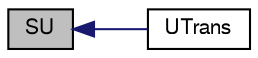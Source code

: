 digraph "SU"
{
  bgcolor="transparent";
  edge [fontname="FreeSans",fontsize="10",labelfontname="FreeSans",labelfontsize="10"];
  node [fontname="FreeSans",fontsize="10",shape=record];
  rankdir="LR";
  Node319 [label="SU",height=0.2,width=0.4,color="black", fillcolor="grey75", style="filled", fontcolor="black"];
  Node319 -> Node320 [dir="back",color="midnightblue",fontsize="10",style="solid",fontname="FreeSans"];
  Node320 [label="UTrans",height=0.2,width=0.4,color="black",URL="$a23606.html#a4765a290dc9c05f0ab2e07ef0c3158a8",tooltip="Return const reference to momentum source. "];
}
